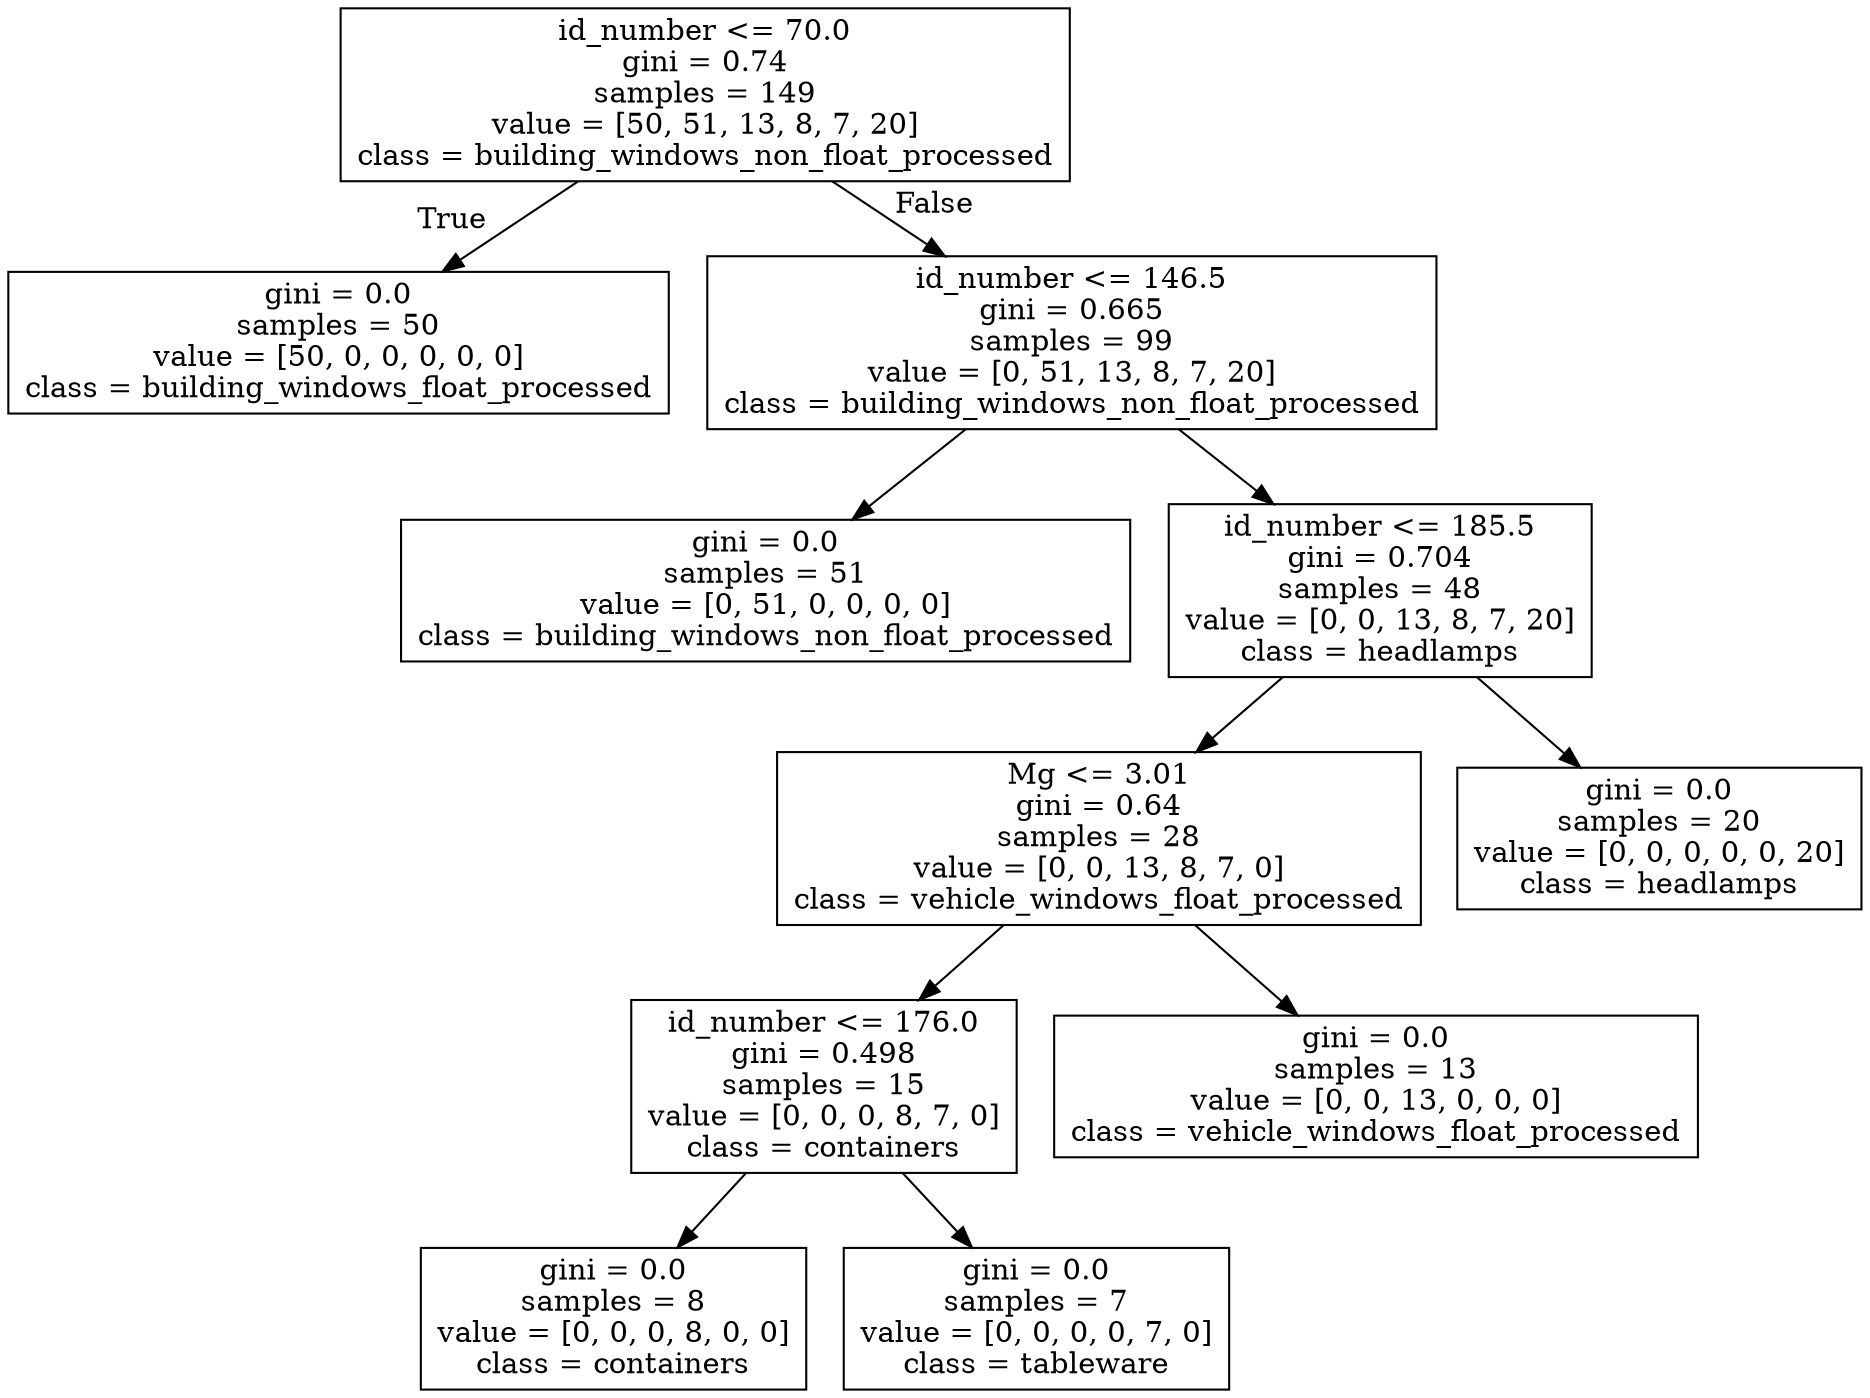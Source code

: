 digraph Tree {
node [shape=box] ;
0 [label="id_number <= 70.0\ngini = 0.74\nsamples = 149\nvalue = [50, 51, 13, 8, 7, 20]\nclass = building_windows_non_float_processed"] ;
1 [label="gini = 0.0\nsamples = 50\nvalue = [50, 0, 0, 0, 0, 0]\nclass = building_windows_float_processed"] ;
0 -> 1 [labeldistance=2.5, labelangle=45, headlabel="True"] ;
2 [label="id_number <= 146.5\ngini = 0.665\nsamples = 99\nvalue = [0, 51, 13, 8, 7, 20]\nclass = building_windows_non_float_processed"] ;
0 -> 2 [labeldistance=2.5, labelangle=-45, headlabel="False"] ;
3 [label="gini = 0.0\nsamples = 51\nvalue = [0, 51, 0, 0, 0, 0]\nclass = building_windows_non_float_processed"] ;
2 -> 3 ;
4 [label="id_number <= 185.5\ngini = 0.704\nsamples = 48\nvalue = [0, 0, 13, 8, 7, 20]\nclass = headlamps"] ;
2 -> 4 ;
5 [label="Mg <= 3.01\ngini = 0.64\nsamples = 28\nvalue = [0, 0, 13, 8, 7, 0]\nclass = vehicle_windows_float_processed"] ;
4 -> 5 ;
6 [label="id_number <= 176.0\ngini = 0.498\nsamples = 15\nvalue = [0, 0, 0, 8, 7, 0]\nclass = containers"] ;
5 -> 6 ;
7 [label="gini = 0.0\nsamples = 8\nvalue = [0, 0, 0, 8, 0, 0]\nclass = containers"] ;
6 -> 7 ;
8 [label="gini = 0.0\nsamples = 7\nvalue = [0, 0, 0, 0, 7, 0]\nclass = tableware"] ;
6 -> 8 ;
9 [label="gini = 0.0\nsamples = 13\nvalue = [0, 0, 13, 0, 0, 0]\nclass = vehicle_windows_float_processed"] ;
5 -> 9 ;
10 [label="gini = 0.0\nsamples = 20\nvalue = [0, 0, 0, 0, 0, 20]\nclass = headlamps"] ;
4 -> 10 ;
}